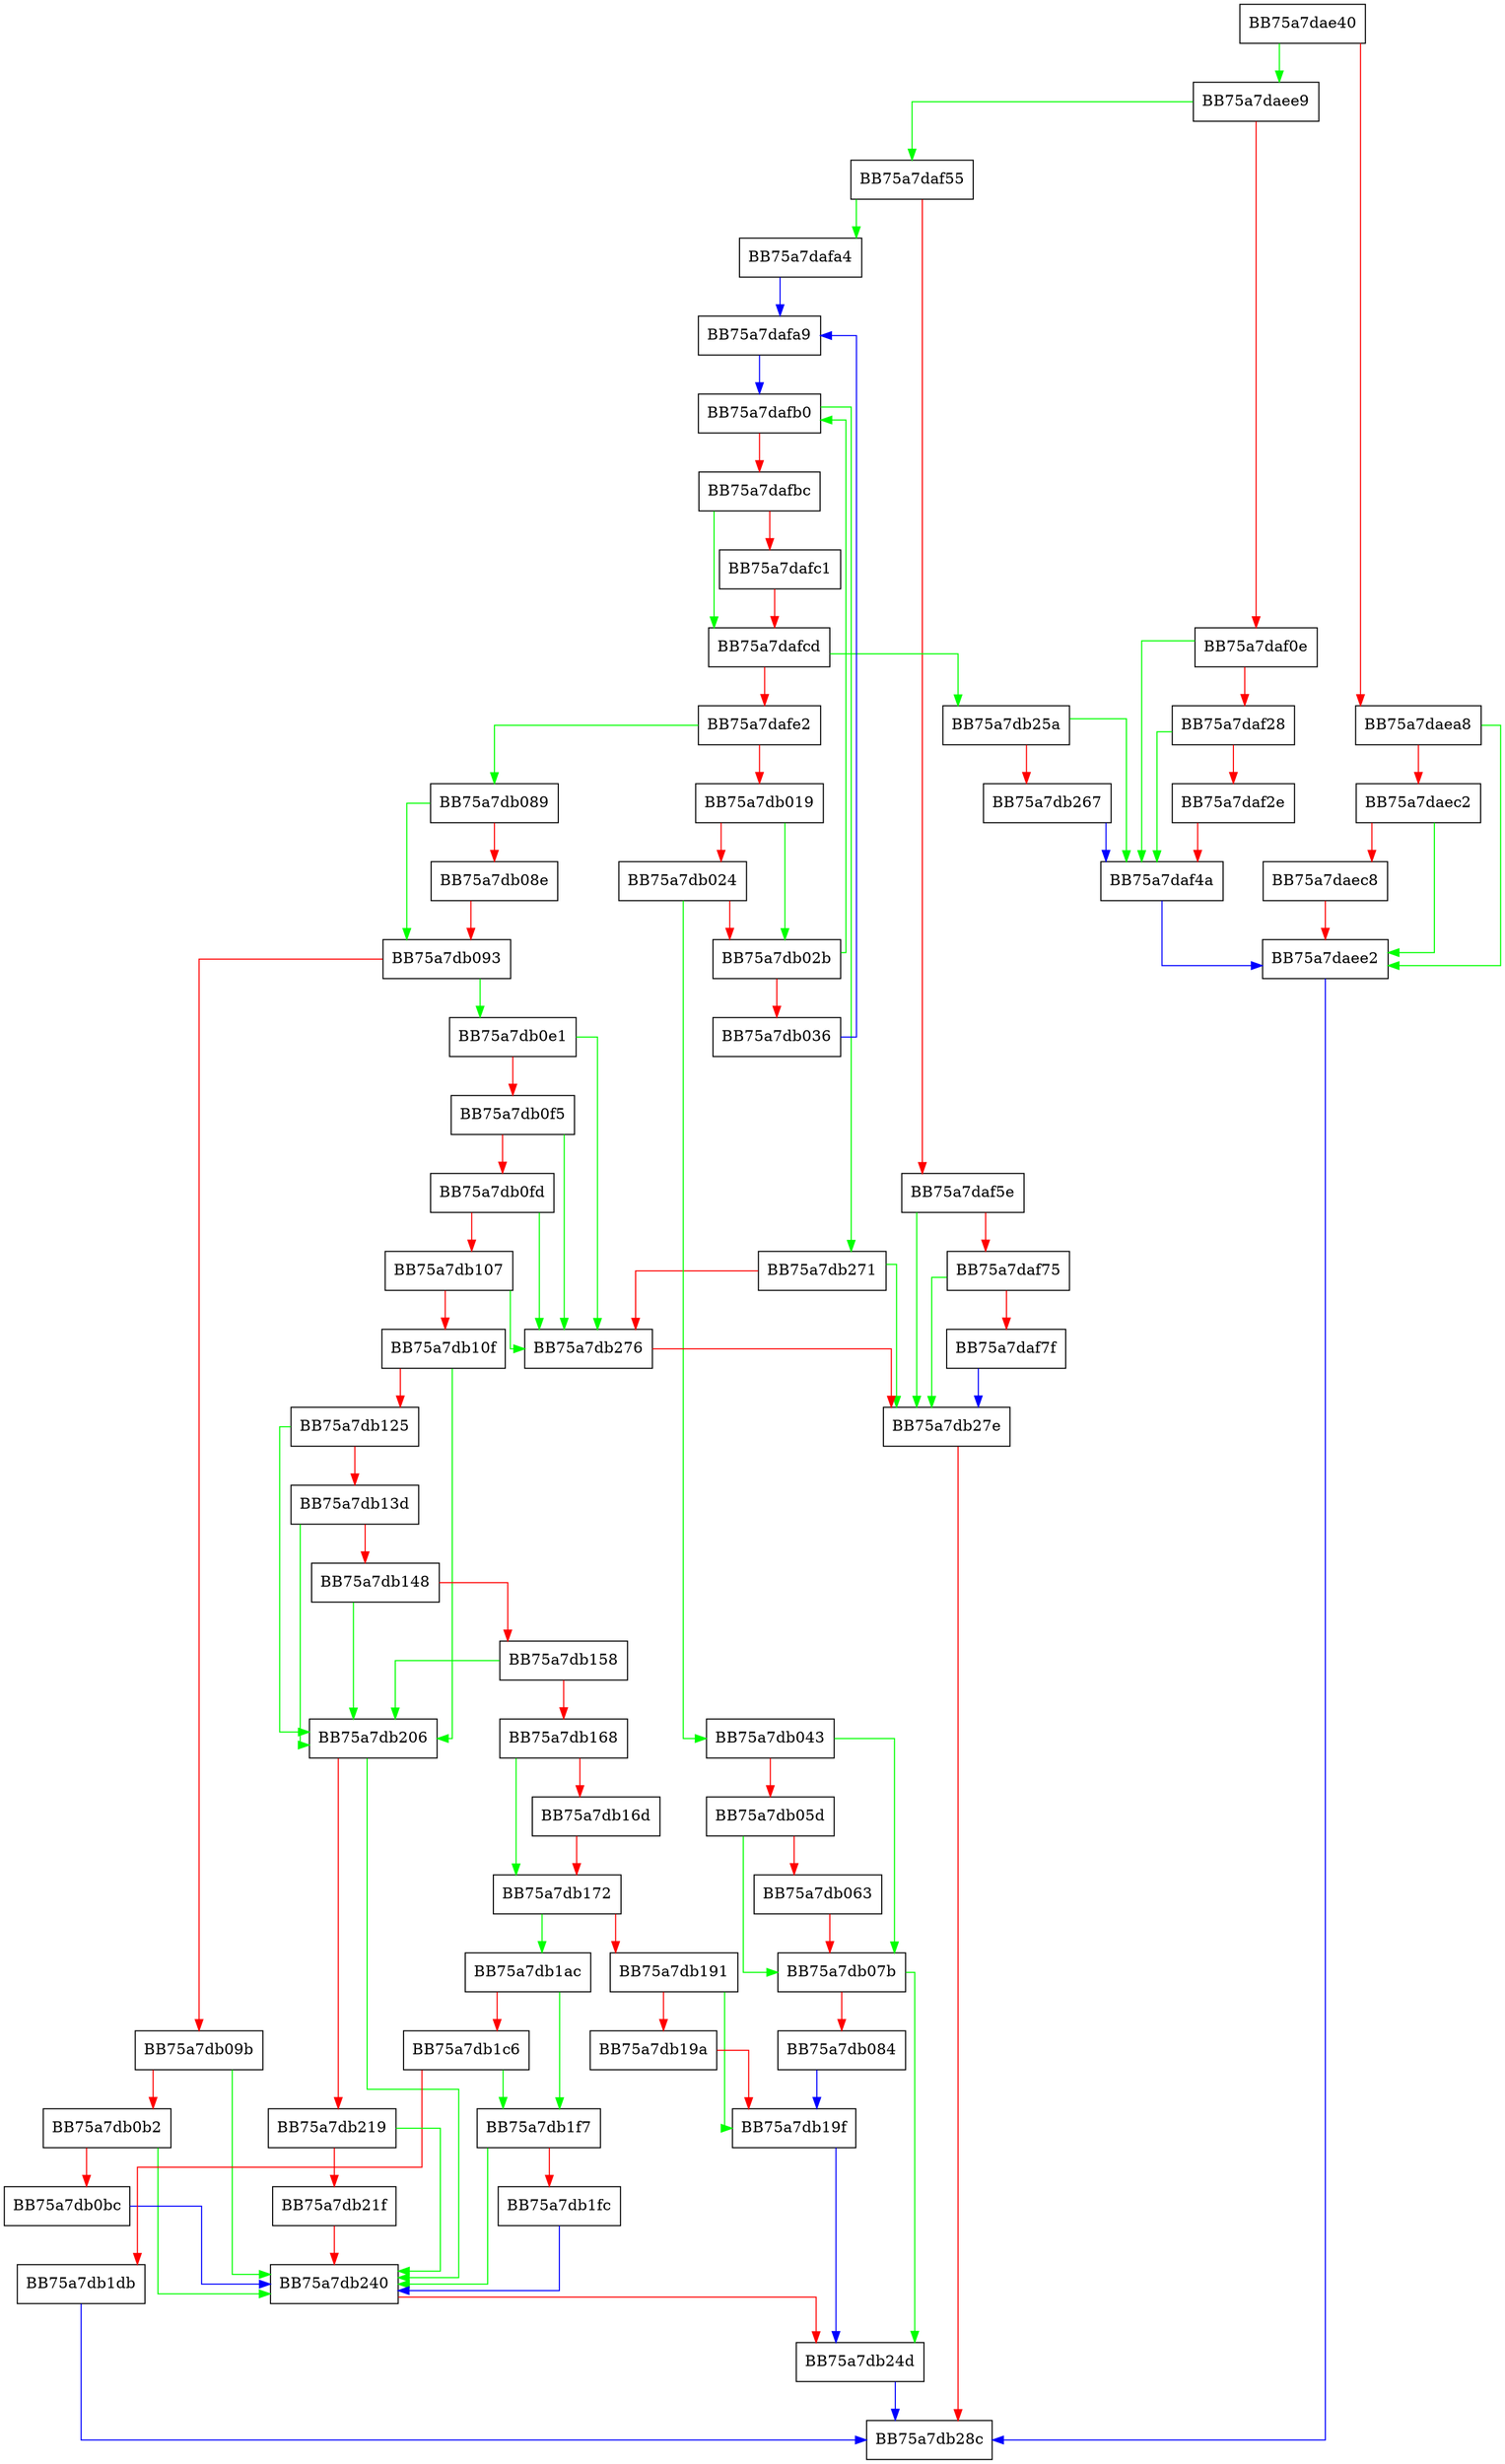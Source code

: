digraph GetMountPointTarget {
  node [shape="box"];
  graph [splines=ortho];
  BB75a7dae40 -> BB75a7daee9 [color="green"];
  BB75a7dae40 -> BB75a7daea8 [color="red"];
  BB75a7daea8 -> BB75a7daee2 [color="green"];
  BB75a7daea8 -> BB75a7daec2 [color="red"];
  BB75a7daec2 -> BB75a7daee2 [color="green"];
  BB75a7daec2 -> BB75a7daec8 [color="red"];
  BB75a7daec8 -> BB75a7daee2 [color="red"];
  BB75a7daee2 -> BB75a7db28c [color="blue"];
  BB75a7daee9 -> BB75a7daf55 [color="green"];
  BB75a7daee9 -> BB75a7daf0e [color="red"];
  BB75a7daf0e -> BB75a7daf4a [color="green"];
  BB75a7daf0e -> BB75a7daf28 [color="red"];
  BB75a7daf28 -> BB75a7daf4a [color="green"];
  BB75a7daf28 -> BB75a7daf2e [color="red"];
  BB75a7daf2e -> BB75a7daf4a [color="red"];
  BB75a7daf4a -> BB75a7daee2 [color="blue"];
  BB75a7daf55 -> BB75a7dafa4 [color="green"];
  BB75a7daf55 -> BB75a7daf5e [color="red"];
  BB75a7daf5e -> BB75a7db27e [color="green"];
  BB75a7daf5e -> BB75a7daf75 [color="red"];
  BB75a7daf75 -> BB75a7db27e [color="green"];
  BB75a7daf75 -> BB75a7daf7f [color="red"];
  BB75a7daf7f -> BB75a7db27e [color="blue"];
  BB75a7dafa4 -> BB75a7dafa9 [color="blue"];
  BB75a7dafa9 -> BB75a7dafb0 [color="blue"];
  BB75a7dafb0 -> BB75a7db271 [color="green"];
  BB75a7dafb0 -> BB75a7dafbc [color="red"];
  BB75a7dafbc -> BB75a7dafcd [color="green"];
  BB75a7dafbc -> BB75a7dafc1 [color="red"];
  BB75a7dafc1 -> BB75a7dafcd [color="red"];
  BB75a7dafcd -> BB75a7db25a [color="green"];
  BB75a7dafcd -> BB75a7dafe2 [color="red"];
  BB75a7dafe2 -> BB75a7db089 [color="green"];
  BB75a7dafe2 -> BB75a7db019 [color="red"];
  BB75a7db019 -> BB75a7db02b [color="green"];
  BB75a7db019 -> BB75a7db024 [color="red"];
  BB75a7db024 -> BB75a7db043 [color="green"];
  BB75a7db024 -> BB75a7db02b [color="red"];
  BB75a7db02b -> BB75a7dafb0 [color="green"];
  BB75a7db02b -> BB75a7db036 [color="red"];
  BB75a7db036 -> BB75a7dafa9 [color="blue"];
  BB75a7db043 -> BB75a7db07b [color="green"];
  BB75a7db043 -> BB75a7db05d [color="red"];
  BB75a7db05d -> BB75a7db07b [color="green"];
  BB75a7db05d -> BB75a7db063 [color="red"];
  BB75a7db063 -> BB75a7db07b [color="red"];
  BB75a7db07b -> BB75a7db24d [color="green"];
  BB75a7db07b -> BB75a7db084 [color="red"];
  BB75a7db084 -> BB75a7db19f [color="blue"];
  BB75a7db089 -> BB75a7db093 [color="green"];
  BB75a7db089 -> BB75a7db08e [color="red"];
  BB75a7db08e -> BB75a7db093 [color="red"];
  BB75a7db093 -> BB75a7db0e1 [color="green"];
  BB75a7db093 -> BB75a7db09b [color="red"];
  BB75a7db09b -> BB75a7db240 [color="green"];
  BB75a7db09b -> BB75a7db0b2 [color="red"];
  BB75a7db0b2 -> BB75a7db240 [color="green"];
  BB75a7db0b2 -> BB75a7db0bc [color="red"];
  BB75a7db0bc -> BB75a7db240 [color="blue"];
  BB75a7db0e1 -> BB75a7db276 [color="green"];
  BB75a7db0e1 -> BB75a7db0f5 [color="red"];
  BB75a7db0f5 -> BB75a7db276 [color="green"];
  BB75a7db0f5 -> BB75a7db0fd [color="red"];
  BB75a7db0fd -> BB75a7db276 [color="green"];
  BB75a7db0fd -> BB75a7db107 [color="red"];
  BB75a7db107 -> BB75a7db276 [color="green"];
  BB75a7db107 -> BB75a7db10f [color="red"];
  BB75a7db10f -> BB75a7db206 [color="green"];
  BB75a7db10f -> BB75a7db125 [color="red"];
  BB75a7db125 -> BB75a7db206 [color="green"];
  BB75a7db125 -> BB75a7db13d [color="red"];
  BB75a7db13d -> BB75a7db206 [color="green"];
  BB75a7db13d -> BB75a7db148 [color="red"];
  BB75a7db148 -> BB75a7db206 [color="green"];
  BB75a7db148 -> BB75a7db158 [color="red"];
  BB75a7db158 -> BB75a7db206 [color="green"];
  BB75a7db158 -> BB75a7db168 [color="red"];
  BB75a7db168 -> BB75a7db172 [color="green"];
  BB75a7db168 -> BB75a7db16d [color="red"];
  BB75a7db16d -> BB75a7db172 [color="red"];
  BB75a7db172 -> BB75a7db1ac [color="green"];
  BB75a7db172 -> BB75a7db191 [color="red"];
  BB75a7db191 -> BB75a7db19f [color="green"];
  BB75a7db191 -> BB75a7db19a [color="red"];
  BB75a7db19a -> BB75a7db19f [color="red"];
  BB75a7db19f -> BB75a7db24d [color="blue"];
  BB75a7db1ac -> BB75a7db1f7 [color="green"];
  BB75a7db1ac -> BB75a7db1c6 [color="red"];
  BB75a7db1c6 -> BB75a7db1f7 [color="green"];
  BB75a7db1c6 -> BB75a7db1db [color="red"];
  BB75a7db1db -> BB75a7db28c [color="blue"];
  BB75a7db1f7 -> BB75a7db240 [color="green"];
  BB75a7db1f7 -> BB75a7db1fc [color="red"];
  BB75a7db1fc -> BB75a7db240 [color="blue"];
  BB75a7db206 -> BB75a7db240 [color="green"];
  BB75a7db206 -> BB75a7db219 [color="red"];
  BB75a7db219 -> BB75a7db240 [color="green"];
  BB75a7db219 -> BB75a7db21f [color="red"];
  BB75a7db21f -> BB75a7db240 [color="red"];
  BB75a7db240 -> BB75a7db24d [color="red"];
  BB75a7db24d -> BB75a7db28c [color="blue"];
  BB75a7db25a -> BB75a7daf4a [color="green"];
  BB75a7db25a -> BB75a7db267 [color="red"];
  BB75a7db267 -> BB75a7daf4a [color="blue"];
  BB75a7db271 -> BB75a7db27e [color="green"];
  BB75a7db271 -> BB75a7db276 [color="red"];
  BB75a7db276 -> BB75a7db27e [color="red"];
  BB75a7db27e -> BB75a7db28c [color="red"];
}